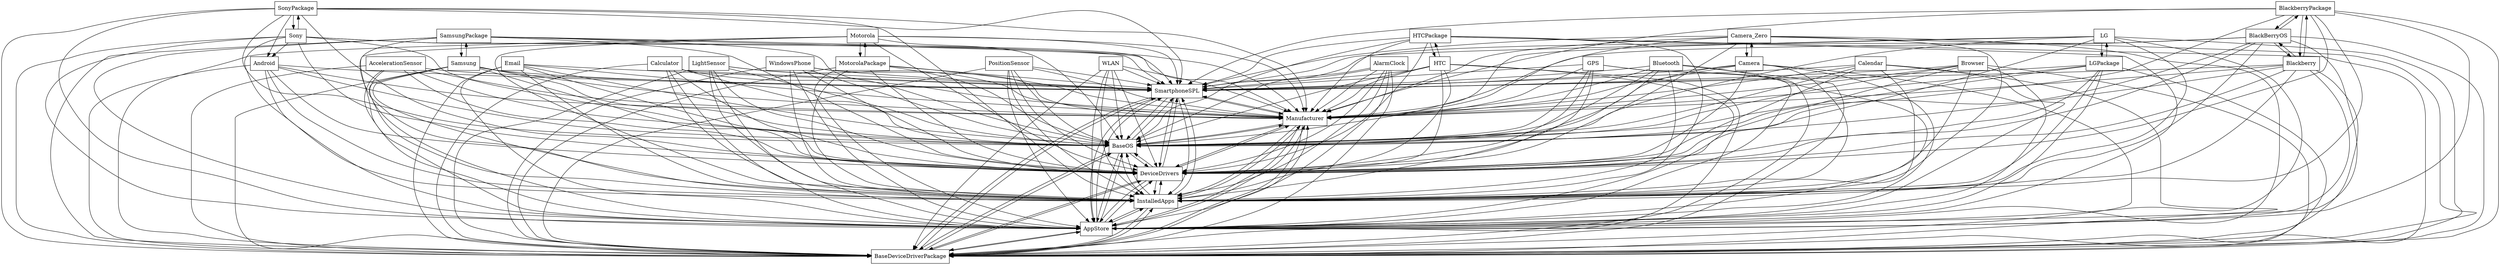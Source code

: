 digraph{
graph [rankdir=TB];
node [shape=box];
edge [arrowhead=normal];
0[label="BlackberryPackage",]
1[label="Bluetooth",]
2[label="Motorola",]
3[label="SonyPackage",]
4[label="SmartphoneSPL",]
5[label="SamsungPackage",]
6[label="AccelerationSensor",]
7[label="Browser",]
8[label="Manufacturer",]
9[label="HTCPackage",]
10[label="Sony",]
11[label="WLAN",]
12[label="Camera_Zero",]
13[label="BaseDeviceDriverPackage",]
14[label="HTC",]
15[label="Samsung",]
16[label="AlarmClock",]
17[label="AppStore",]
18[label="MotorolaPackage",]
19[label="InstalledApps",]
20[label="Camera",]
21[label="WindowsPhone",]
22[label="BlackBerryOS",]
23[label="Calendar",]
24[label="PositionSensor",]
25[label="Blackberry",]
26[label="Android",]
27[label="Email",]
28[label="DeviceDrivers",]
29[label="Calculator",]
30[label="GPS",]
31[label="LightSensor",]
32[label="LG",]
33[label="LGPackage",]
34[label="BaseOS",]
0->4[label="",]
0->8[label="",]
0->13[label="",]
0->17[label="",]
0->19[label="",]
0->22[label="",]
0->25[label="",]
0->28[label="",]
0->34[label="",]
1->4[label="",]
1->8[label="",]
1->13[label="",]
1->17[label="",]
1->19[label="",]
1->28[label="",]
1->34[label="",]
2->4[label="",]
2->8[label="",]
2->13[label="",]
2->17[label="",]
2->18[label="",]
2->19[label="",]
2->28[label="",]
2->34[label="",]
3->4[label="",]
3->8[label="",]
3->10[label="",]
3->13[label="",]
3->17[label="",]
3->19[label="",]
3->26[label="",]
3->28[label="",]
3->34[label="",]
4->8[label="",]
4->13[label="",]
4->17[label="",]
4->19[label="",]
4->28[label="",]
4->34[label="",]
5->4[label="",]
5->8[label="",]
5->13[label="",]
5->15[label="",]
5->17[label="",]
5->19[label="",]
5->28[label="",]
5->34[label="",]
6->4[label="",]
6->8[label="",]
6->13[label="",]
6->17[label="",]
6->19[label="",]
6->28[label="",]
6->34[label="",]
7->4[label="",]
7->8[label="",]
7->13[label="",]
7->17[label="",]
7->19[label="",]
7->28[label="",]
7->34[label="",]
8->4[label="",]
8->13[label="",]
8->17[label="",]
8->19[label="",]
8->28[label="",]
8->34[label="",]
9->4[label="",]
9->8[label="",]
9->13[label="",]
9->14[label="",]
9->17[label="",]
9->19[label="",]
9->28[label="",]
9->34[label="",]
10->3[label="",]
10->4[label="",]
10->8[label="",]
10->13[label="",]
10->17[label="",]
10->19[label="",]
10->26[label="",]
10->28[label="",]
10->34[label="",]
11->4[label="",]
11->8[label="",]
11->13[label="",]
11->17[label="",]
11->19[label="",]
11->28[label="",]
11->34[label="",]
12->4[label="",]
12->8[label="",]
12->13[label="",]
12->17[label="",]
12->19[label="",]
12->20[label="",]
12->28[label="",]
12->34[label="",]
13->4[label="",]
13->8[label="",]
13->17[label="",]
13->19[label="",]
13->28[label="",]
13->34[label="",]
14->4[label="",]
14->8[label="",]
14->9[label="",]
14->13[label="",]
14->17[label="",]
14->19[label="",]
14->28[label="",]
14->34[label="",]
15->4[label="",]
15->5[label="",]
15->8[label="",]
15->13[label="",]
15->17[label="",]
15->19[label="",]
15->28[label="",]
15->34[label="",]
16->4[label="",]
16->8[label="",]
16->13[label="",]
16->17[label="",]
16->19[label="",]
16->28[label="",]
16->34[label="",]
17->4[label="",]
17->8[label="",]
17->13[label="",]
17->19[label="",]
17->28[label="",]
17->34[label="",]
18->2[label="",]
18->4[label="",]
18->8[label="",]
18->13[label="",]
18->17[label="",]
18->19[label="",]
18->28[label="",]
18->34[label="",]
19->4[label="",]
19->8[label="",]
19->13[label="",]
19->17[label="",]
19->28[label="",]
19->34[label="",]
20->4[label="",]
20->8[label="",]
20->12[label="",]
20->13[label="",]
20->17[label="",]
20->19[label="",]
20->28[label="",]
20->34[label="",]
21->4[label="",]
21->8[label="",]
21->13[label="",]
21->17[label="",]
21->19[label="",]
21->28[label="",]
21->34[label="",]
22->0[label="",]
22->4[label="",]
22->8[label="",]
22->13[label="",]
22->17[label="",]
22->19[label="",]
22->25[label="",]
22->28[label="",]
22->34[label="",]
23->4[label="",]
23->8[label="",]
23->13[label="",]
23->17[label="",]
23->19[label="",]
23->28[label="",]
23->34[label="",]
24->4[label="",]
24->8[label="",]
24->13[label="",]
24->17[label="",]
24->19[label="",]
24->28[label="",]
24->34[label="",]
25->0[label="",]
25->4[label="",]
25->8[label="",]
25->13[label="",]
25->17[label="",]
25->19[label="",]
25->22[label="",]
25->28[label="",]
25->34[label="",]
26->4[label="",]
26->8[label="",]
26->13[label="",]
26->17[label="",]
26->19[label="",]
26->28[label="",]
26->34[label="",]
27->4[label="",]
27->8[label="",]
27->13[label="",]
27->17[label="",]
27->19[label="",]
27->28[label="",]
27->34[label="",]
28->4[label="",]
28->8[label="",]
28->13[label="",]
28->17[label="",]
28->19[label="",]
28->34[label="",]
29->4[label="",]
29->8[label="",]
29->13[label="",]
29->17[label="",]
29->19[label="",]
29->28[label="",]
29->34[label="",]
30->4[label="",]
30->8[label="",]
30->13[label="",]
30->17[label="",]
30->19[label="",]
30->28[label="",]
30->34[label="",]
31->4[label="",]
31->8[label="",]
31->13[label="",]
31->17[label="",]
31->19[label="",]
31->28[label="",]
31->34[label="",]
32->4[label="",]
32->8[label="",]
32->13[label="",]
32->17[label="",]
32->19[label="",]
32->28[label="",]
32->33[label="",]
32->34[label="",]
33->4[label="",]
33->8[label="",]
33->13[label="",]
33->17[label="",]
33->19[label="",]
33->28[label="",]
33->32[label="",]
33->34[label="",]
34->4[label="",]
34->8[label="",]
34->13[label="",]
34->17[label="",]
34->19[label="",]
34->28[label="",]
}
